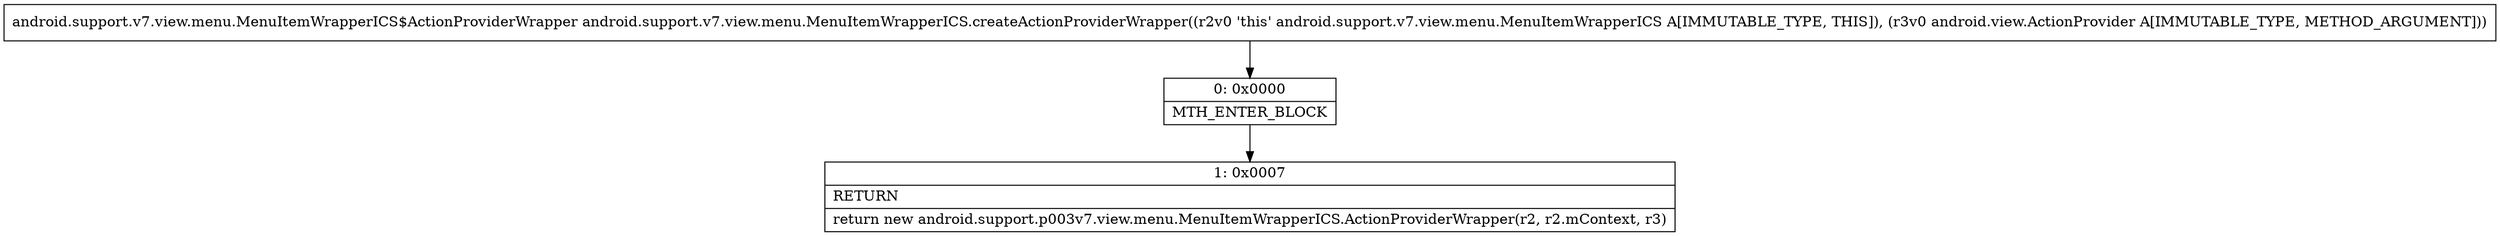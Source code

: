 digraph "CFG forandroid.support.v7.view.menu.MenuItemWrapperICS.createActionProviderWrapper(Landroid\/view\/ActionProvider;)Landroid\/support\/v7\/view\/menu\/MenuItemWrapperICS$ActionProviderWrapper;" {
Node_0 [shape=record,label="{0\:\ 0x0000|MTH_ENTER_BLOCK\l}"];
Node_1 [shape=record,label="{1\:\ 0x0007|RETURN\l|return new android.support.p003v7.view.menu.MenuItemWrapperICS.ActionProviderWrapper(r2, r2.mContext, r3)\l}"];
MethodNode[shape=record,label="{android.support.v7.view.menu.MenuItemWrapperICS$ActionProviderWrapper android.support.v7.view.menu.MenuItemWrapperICS.createActionProviderWrapper((r2v0 'this' android.support.v7.view.menu.MenuItemWrapperICS A[IMMUTABLE_TYPE, THIS]), (r3v0 android.view.ActionProvider A[IMMUTABLE_TYPE, METHOD_ARGUMENT])) }"];
MethodNode -> Node_0;
Node_0 -> Node_1;
}

